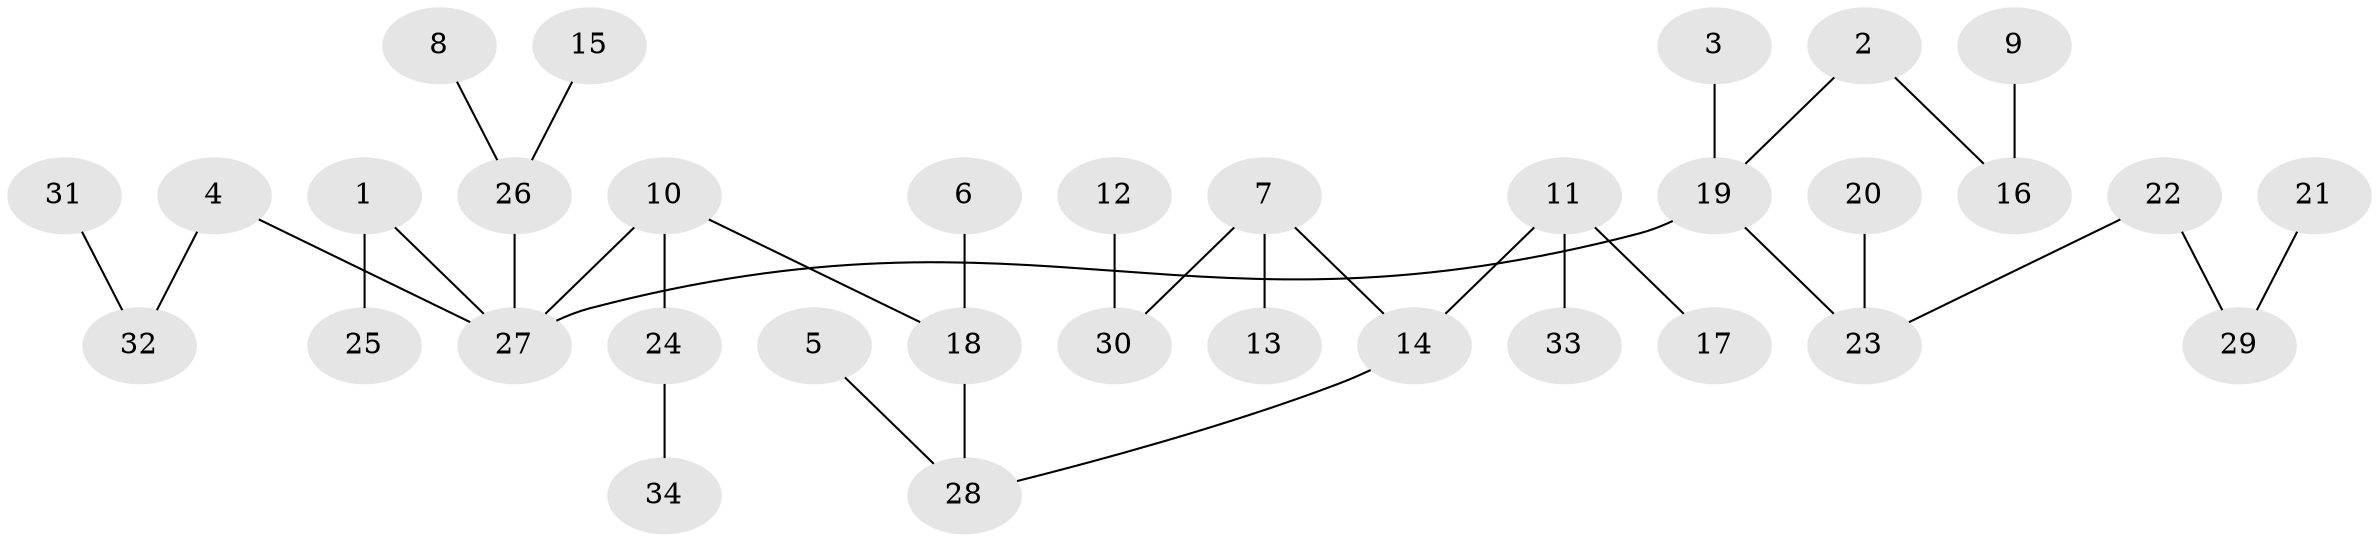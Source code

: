 // original degree distribution, {8: 0.009009009009009009, 4: 0.08108108108108109, 2: 0.25225225225225223, 6: 0.009009009009009009, 1: 0.4864864864864865, 5: 0.02702702702702703, 3: 0.13513513513513514}
// Generated by graph-tools (version 1.1) at 2025/37/03/04/25 23:37:17]
// undirected, 34 vertices, 33 edges
graph export_dot {
  node [color=gray90,style=filled];
  1;
  2;
  3;
  4;
  5;
  6;
  7;
  8;
  9;
  10;
  11;
  12;
  13;
  14;
  15;
  16;
  17;
  18;
  19;
  20;
  21;
  22;
  23;
  24;
  25;
  26;
  27;
  28;
  29;
  30;
  31;
  32;
  33;
  34;
  1 -- 25 [weight=1.0];
  1 -- 27 [weight=1.0];
  2 -- 16 [weight=1.0];
  2 -- 19 [weight=1.0];
  3 -- 19 [weight=1.0];
  4 -- 27 [weight=1.0];
  4 -- 32 [weight=1.0];
  5 -- 28 [weight=1.0];
  6 -- 18 [weight=1.0];
  7 -- 13 [weight=1.0];
  7 -- 14 [weight=1.0];
  7 -- 30 [weight=1.0];
  8 -- 26 [weight=1.0];
  9 -- 16 [weight=1.0];
  10 -- 18 [weight=1.0];
  10 -- 24 [weight=1.0];
  10 -- 27 [weight=1.0];
  11 -- 14 [weight=1.0];
  11 -- 17 [weight=1.0];
  11 -- 33 [weight=1.0];
  12 -- 30 [weight=1.0];
  14 -- 28 [weight=1.0];
  15 -- 26 [weight=1.0];
  18 -- 28 [weight=1.0];
  19 -- 23 [weight=1.0];
  19 -- 27 [weight=1.0];
  20 -- 23 [weight=1.0];
  21 -- 29 [weight=1.0];
  22 -- 23 [weight=1.0];
  22 -- 29 [weight=1.0];
  24 -- 34 [weight=1.0];
  26 -- 27 [weight=1.0];
  31 -- 32 [weight=1.0];
}
